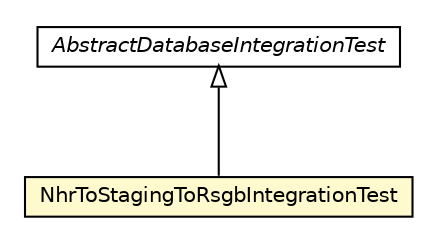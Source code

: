 #!/usr/local/bin/dot
#
# Class diagram 
# Generated by UMLGraph version R5_6-24-gf6e263 (http://www.umlgraph.org/)
#

digraph G {
	edge [fontname="Helvetica",fontsize=10,labelfontname="Helvetica",labelfontsize=10];
	node [fontname="Helvetica",fontsize=10,shape=plaintext];
	nodesep=0.25;
	ranksep=0.5;
	// nl.b3p.NhrToStagingToRsgbIntegrationTest
	c766 [label=<<table title="nl.b3p.NhrToStagingToRsgbIntegrationTest" border="0" cellborder="1" cellspacing="0" cellpadding="2" port="p" bgcolor="lemonChiffon" href="./NhrToStagingToRsgbIntegrationTest.html">
		<tr><td><table border="0" cellspacing="0" cellpadding="1">
<tr><td align="center" balign="center"> NhrToStagingToRsgbIntegrationTest </td></tr>
		</table></td></tr>
		</table>>, URL="./NhrToStagingToRsgbIntegrationTest.html", fontname="Helvetica", fontcolor="black", fontsize=10.0];
	// nl.b3p.AbstractDatabaseIntegrationTest
	c770 [label=<<table title="nl.b3p.AbstractDatabaseIntegrationTest" border="0" cellborder="1" cellspacing="0" cellpadding="2" port="p" href="./AbstractDatabaseIntegrationTest.html">
		<tr><td><table border="0" cellspacing="0" cellpadding="1">
<tr><td align="center" balign="center"><font face="Helvetica-Oblique"> AbstractDatabaseIntegrationTest </font></td></tr>
		</table></td></tr>
		</table>>, URL="./AbstractDatabaseIntegrationTest.html", fontname="Helvetica", fontcolor="black", fontsize=10.0];
	//nl.b3p.NhrToStagingToRsgbIntegrationTest extends nl.b3p.AbstractDatabaseIntegrationTest
	c770:p -> c766:p [dir=back,arrowtail=empty];
}

